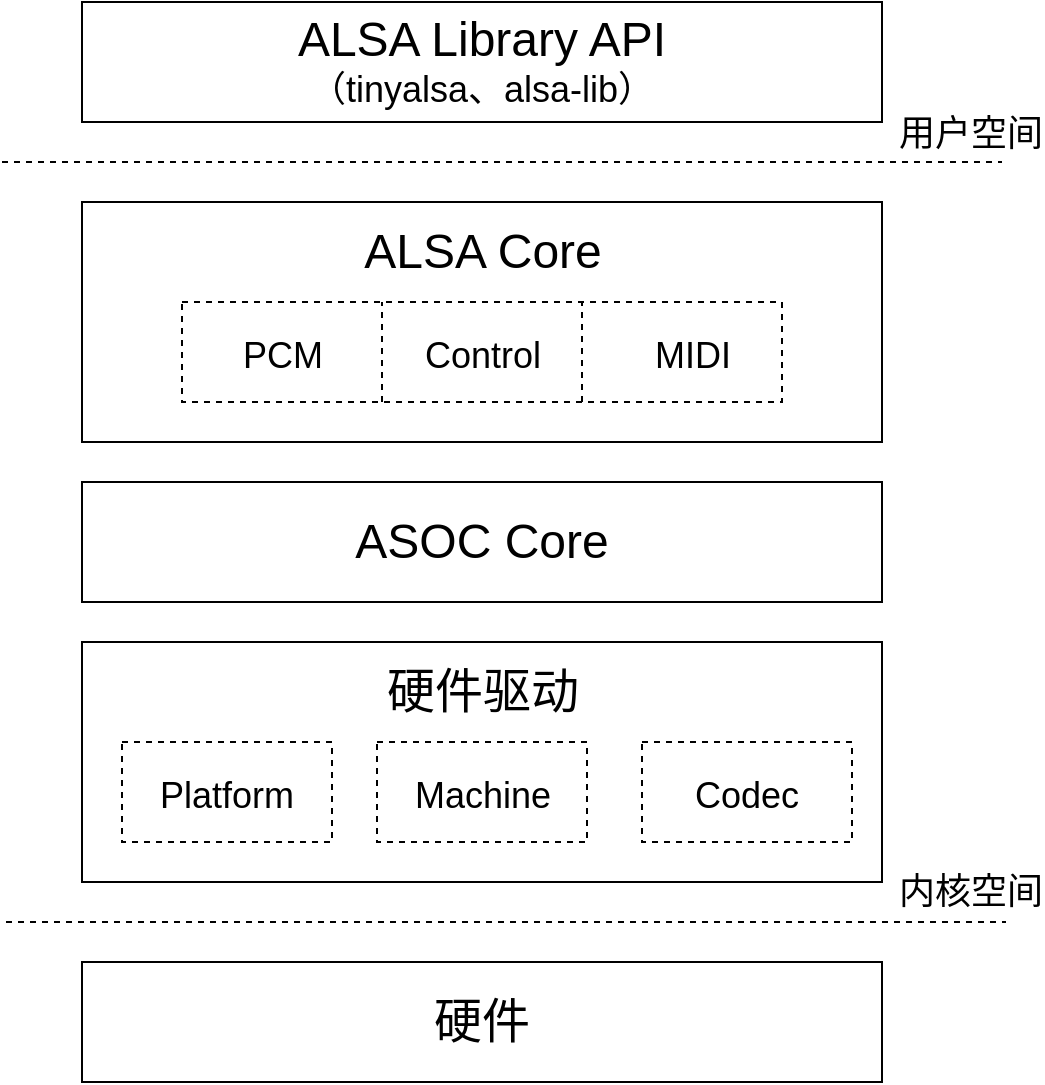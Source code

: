 <mxfile version="15.7.3" type="device"><diagram name="Page-1" id="90a13364-a465-7bf4-72fc-28e22215d7a0"><mxGraphModel dx="1038" dy="649" grid="1" gridSize="10" guides="1" tooltips="1" connect="1" arrows="1" fold="1" page="1" pageScale="1.5" pageWidth="1169" pageHeight="826" background="none" math="0" shadow="0"><root><mxCell id="0" style=";html=1;"/><mxCell id="1" style=";html=1;" parent="0"/><mxCell id="EGNpekmja1zvESupAnj1-1" value="&lt;font style=&quot;font-size: 24px&quot;&gt;硬件&lt;/font&gt;" style="rounded=0;whiteSpace=wrap;html=1;" vertex="1" parent="1"><mxGeometry x="570" y="720" width="400" height="60" as="geometry"/></mxCell><mxCell id="EGNpekmja1zvESupAnj1-2" value="" style="endArrow=none;dashed=1;html=1;fontSize=24;strokeWidth=1;jumpStyle=none;sketch=0;targetPerimeterSpacing=0;strokeColor=default;rounded=0;" edge="1" parent="1"><mxGeometry width="50" height="50" relative="1" as="geometry"><mxPoint x="532" y="700" as="sourcePoint"/><mxPoint x="1032" y="700" as="targetPoint"/></mxGeometry></mxCell><mxCell id="EGNpekmja1zvESupAnj1-29" value="内核空间" style="edgeLabel;html=1;align=center;verticalAlign=middle;resizable=0;points=[];fontSize=18;" vertex="1" connectable="0" parent="EGNpekmja1zvESupAnj1-2"><mxGeometry x="0.912" y="1" relative="1" as="geometry"><mxPoint x="4" y="-14" as="offset"/></mxGeometry></mxCell><mxCell id="EGNpekmja1zvESupAnj1-11" value="&lt;font style=&quot;font-size: 24px&quot;&gt;ASOC Core&lt;/font&gt;" style="rounded=0;whiteSpace=wrap;html=1;" vertex="1" parent="1"><mxGeometry x="570" y="480" width="400" height="60" as="geometry"/></mxCell><mxCell id="EGNpekmja1zvESupAnj1-15" value="" style="group" vertex="1" connectable="0" parent="1"><mxGeometry x="570" y="560" width="400" height="120" as="geometry"/></mxCell><mxCell id="EGNpekmja1zvESupAnj1-6" value="" style="rounded=0;whiteSpace=wrap;html=1;fontSize=24;" vertex="1" parent="EGNpekmja1zvESupAnj1-15"><mxGeometry width="400" height="120" as="geometry"/></mxCell><mxCell id="EGNpekmja1zvESupAnj1-7" value="硬件驱动" style="text;html=1;align=center;verticalAlign=middle;resizable=0;points=[];autosize=1;strokeColor=none;fillColor=none;fontSize=24;" vertex="1" parent="EGNpekmja1zvESupAnj1-15"><mxGeometry x="145" y="10" width="110" height="30" as="geometry"/></mxCell><mxCell id="EGNpekmja1zvESupAnj1-8" value="&lt;font style=&quot;font-size: 18px&quot;&gt;Platform&lt;/font&gt;" style="rounded=0;whiteSpace=wrap;html=1;fontSize=24;dashed=1;" vertex="1" parent="EGNpekmja1zvESupAnj1-15"><mxGeometry x="20" y="50" width="105" height="50" as="geometry"/></mxCell><mxCell id="EGNpekmja1zvESupAnj1-9" value="&lt;font style=&quot;font-size: 18px&quot;&gt;Machine&lt;/font&gt;" style="rounded=0;whiteSpace=wrap;html=1;fontSize=24;dashed=1;" vertex="1" parent="EGNpekmja1zvESupAnj1-15"><mxGeometry x="147.5" y="50" width="105" height="50" as="geometry"/></mxCell><mxCell id="EGNpekmja1zvESupAnj1-10" value="&lt;font style=&quot;font-size: 18px&quot;&gt;Codec&lt;/font&gt;" style="rounded=0;whiteSpace=wrap;html=1;fontSize=24;dashed=1;" vertex="1" parent="EGNpekmja1zvESupAnj1-15"><mxGeometry x="280" y="50" width="105" height="50" as="geometry"/></mxCell><mxCell id="EGNpekmja1zvESupAnj1-26" value="" style="group" vertex="1" connectable="0" parent="1"><mxGeometry x="570" y="340" width="400" height="120" as="geometry"/></mxCell><mxCell id="EGNpekmja1zvESupAnj1-12" value="" style="rounded=0;whiteSpace=wrap;html=1;" vertex="1" parent="EGNpekmja1zvESupAnj1-26"><mxGeometry width="400" height="120" as="geometry"/></mxCell><mxCell id="EGNpekmja1zvESupAnj1-13" value="&lt;font style=&quot;font-size: 24px&quot;&gt;ALSA Core&lt;/font&gt;" style="text;html=1;align=center;verticalAlign=middle;resizable=0;points=[];autosize=1;strokeColor=none;fillColor=none;fontSize=18;" vertex="1" parent="EGNpekmja1zvESupAnj1-26"><mxGeometry x="135" y="10" width="130" height="30" as="geometry"/></mxCell><mxCell id="EGNpekmja1zvESupAnj1-16" value="" style="rounded=0;whiteSpace=wrap;html=1;dashed=1;fontSize=24;" vertex="1" parent="EGNpekmja1zvESupAnj1-26"><mxGeometry x="50" y="50" width="300" height="50" as="geometry"/></mxCell><mxCell id="EGNpekmja1zvESupAnj1-21" value="" style="endArrow=none;html=1;rounded=0;dashed=1;sketch=0;fontSize=24;targetPerimeterSpacing=0;strokeColor=default;strokeWidth=1;jumpStyle=none;entryX=0.25;entryY=0;entryDx=0;entryDy=0;exitX=0.25;exitY=1;exitDx=0;exitDy=0;" edge="1" parent="EGNpekmja1zvESupAnj1-26"><mxGeometry width="50" height="50" relative="1" as="geometry"><mxPoint x="250" y="100" as="sourcePoint"/><mxPoint x="250" y="50" as="targetPoint"/></mxGeometry></mxCell><mxCell id="EGNpekmja1zvESupAnj1-22" value="" style="endArrow=none;html=1;rounded=0;dashed=1;sketch=0;fontSize=24;targetPerimeterSpacing=0;strokeColor=default;strokeWidth=1;jumpStyle=none;entryX=0.25;entryY=0;entryDx=0;entryDy=0;exitX=0.25;exitY=1;exitDx=0;exitDy=0;" edge="1" parent="EGNpekmja1zvESupAnj1-26"><mxGeometry width="50" height="50" relative="1" as="geometry"><mxPoint x="150" y="100" as="sourcePoint"/><mxPoint x="150" y="50" as="targetPoint"/></mxGeometry></mxCell><mxCell id="EGNpekmja1zvESupAnj1-23" value="&lt;font style=&quot;font-size: 18px&quot;&gt;PCM&lt;/font&gt;" style="text;html=1;align=center;verticalAlign=middle;resizable=0;points=[];autosize=1;strokeColor=none;fillColor=none;fontSize=24;" vertex="1" parent="EGNpekmja1zvESupAnj1-26"><mxGeometry x="70" y="55" width="60" height="40" as="geometry"/></mxCell><mxCell id="EGNpekmja1zvESupAnj1-24" value="&lt;font style=&quot;font-size: 18px&quot;&gt;Control&lt;/font&gt;" style="text;html=1;align=center;verticalAlign=middle;resizable=0;points=[];autosize=1;strokeColor=none;fillColor=none;fontSize=24;" vertex="1" parent="EGNpekmja1zvESupAnj1-26"><mxGeometry x="165" y="55" width="70" height="40" as="geometry"/></mxCell><mxCell id="EGNpekmja1zvESupAnj1-25" value="&lt;font style=&quot;font-size: 18px&quot;&gt;MIDI&lt;/font&gt;" style="text;html=1;align=center;verticalAlign=middle;resizable=0;points=[];autosize=1;strokeColor=none;fillColor=none;fontSize=24;" vertex="1" parent="EGNpekmja1zvESupAnj1-26"><mxGeometry x="280" y="55" width="50" height="40" as="geometry"/></mxCell><mxCell id="EGNpekmja1zvESupAnj1-27" value="" style="endArrow=none;dashed=1;html=1;fontSize=24;strokeWidth=1;jumpStyle=none;sketch=0;targetPerimeterSpacing=0;strokeColor=default;rounded=0;" edge="1" parent="1"><mxGeometry width="50" height="50" relative="1" as="geometry"><mxPoint x="530" y="320" as="sourcePoint"/><mxPoint x="1030" y="320" as="targetPoint"/></mxGeometry></mxCell><mxCell id="EGNpekmja1zvESupAnj1-28" value="&lt;font&gt;&lt;span style=&quot;font-size: 24px&quot;&gt;ALSA Library API&lt;/span&gt;&lt;br&gt;&lt;font style=&quot;font-size: 18px&quot;&gt;（tinyalsa、alsa-lib）&lt;/font&gt;&lt;br&gt;&lt;/font&gt;" style="rounded=0;whiteSpace=wrap;html=1;" vertex="1" parent="1"><mxGeometry x="570" y="240" width="400" height="60" as="geometry"/></mxCell><mxCell id="EGNpekmja1zvESupAnj1-31" value="用户空间" style="edgeLabel;html=1;align=center;verticalAlign=middle;resizable=0;points=[];fontSize=18;" vertex="1" connectable="0" parent="1"><mxGeometry x="1014" y="306" as="geometry"/></mxCell></root></mxGraphModel></diagram></mxfile>